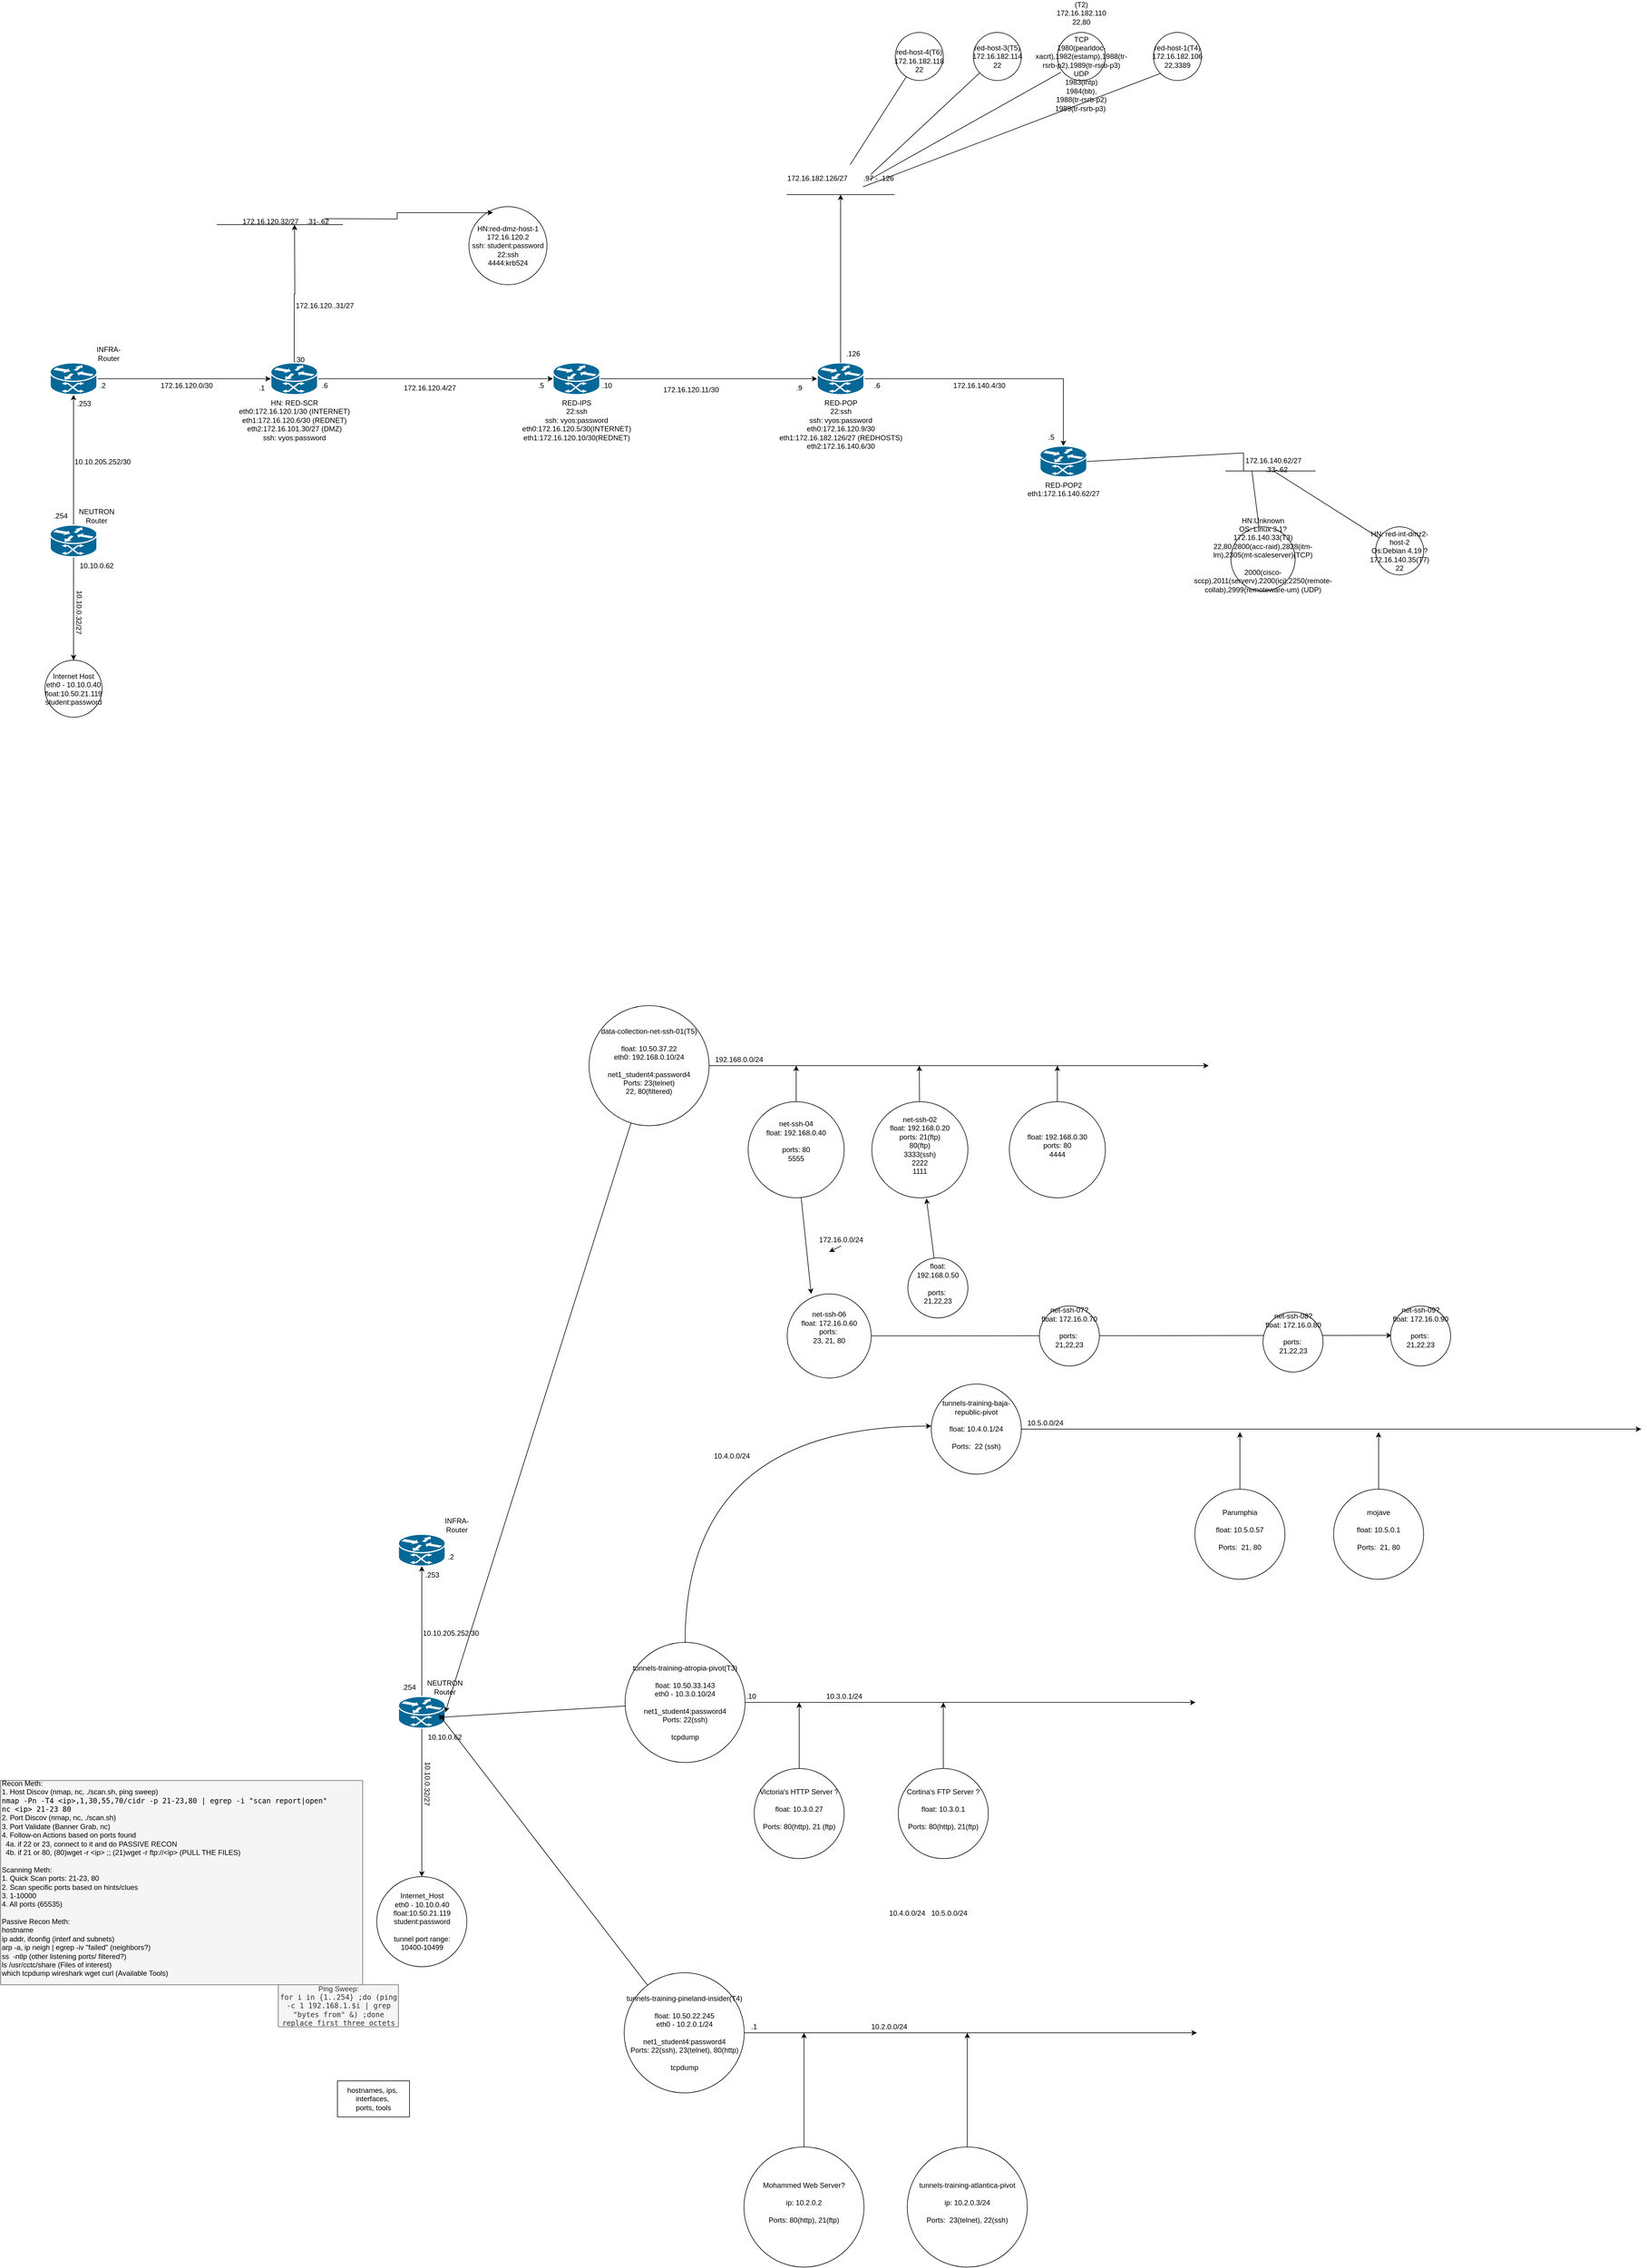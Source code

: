 <mxfile version="12.3.2" type="device" pages="1"><diagram id="55YZ-POeaTRzqGTpwP_d" name="Page-1"><mxGraphModel dx="1342" dy="1652" grid="1" gridSize="10" guides="1" tooltips="1" connect="1" arrows="1" fold="1" page="1" pageScale="1" pageWidth="850" pageHeight="1100" math="0" shadow="0"><root><mxCell id="0"/><mxCell id="1" parent="0"/><mxCell id="wn3TQVj4LZ7A-hxEmCc5-6" style="edgeStyle=orthogonalEdgeStyle;rounded=0;orthogonalLoop=1;jettySize=auto;html=1;entryX=0.5;entryY=0;entryDx=0;entryDy=0;" parent="1" source="wn3TQVj4LZ7A-hxEmCc5-1" target="wn3TQVj4LZ7A-hxEmCc5-3" edge="1"><mxGeometry relative="1" as="geometry"/></mxCell><mxCell id="wn3TQVj4LZ7A-hxEmCc5-21" style="edgeStyle=orthogonalEdgeStyle;rounded=0;orthogonalLoop=1;jettySize=auto;html=1;" parent="1" source="wn3TQVj4LZ7A-hxEmCc5-1" target="wn3TQVj4LZ7A-hxEmCc5-20" edge="1"><mxGeometry relative="1" as="geometry"/></mxCell><mxCell id="wn3TQVj4LZ7A-hxEmCc5-1" value="" style="shape=mxgraph.cisco.routers.atm_router;sketch=0;html=1;pointerEvents=1;dashed=0;fillColor=#036897;strokeColor=#ffffff;strokeWidth=2;verticalLabelPosition=bottom;verticalAlign=top;align=center;outlineConnect=0;" parent="1" vertex="1"><mxGeometry x="642.5" y="300" width="78" height="53" as="geometry"/></mxCell><mxCell id="wn3TQVj4LZ7A-hxEmCc5-3" value="&lt;div&gt;Internet Host&lt;/div&gt;&lt;div&gt;eth0 - 10.10.0.40&lt;/div&gt;&lt;div&gt;float:10.50.21.119&lt;br&gt;&lt;/div&gt;&lt;div&gt;student:password&lt;br&gt;&lt;/div&gt;" style="ellipse;whiteSpace=wrap;html=1;aspect=fixed;" parent="1" vertex="1"><mxGeometry x="634" y="525" width="95" height="95" as="geometry"/></mxCell><mxCell id="wn3TQVj4LZ7A-hxEmCc5-10" value="10.10.0.62" style="text;html=1;strokeColor=none;fillColor=none;align=center;verticalAlign=middle;whiteSpace=wrap;rounded=0;" parent="1" vertex="1"><mxGeometry x="690" y="353" width="60" height="30" as="geometry"/></mxCell><mxCell id="wn3TQVj4LZ7A-hxEmCc5-11" value="10.10.0.32/27" style="text;html=1;strokeColor=none;fillColor=none;align=center;verticalAlign=middle;whiteSpace=wrap;rounded=0;rotation=91;" parent="1" vertex="1"><mxGeometry x="660.5" y="430" width="60" height="30" as="geometry"/></mxCell><mxCell id="wn3TQVj4LZ7A-hxEmCc5-35" style="edgeStyle=orthogonalEdgeStyle;rounded=0;orthogonalLoop=1;jettySize=auto;html=1;entryX=0;entryY=0.5;entryDx=0;entryDy=0;entryPerimeter=0;" parent="1" source="wn3TQVj4LZ7A-hxEmCc5-13" target="wn3TQVj4LZ7A-hxEmCc5-33" edge="1"><mxGeometry relative="1" as="geometry"/></mxCell><mxCell id="wn3TQVj4LZ7A-hxEmCc5-41" style="edgeStyle=orthogonalEdgeStyle;rounded=0;orthogonalLoop=1;jettySize=auto;html=1;" parent="1" source="wn3TQVj4LZ7A-hxEmCc5-13" edge="1"><mxGeometry relative="1" as="geometry"><mxPoint x="1049.5" y="-200.0" as="targetPoint"/></mxGeometry></mxCell><mxCell id="wn3TQVj4LZ7A-hxEmCc5-13" value="&lt;div&gt;HN: RED-SCR&lt;/div&gt;&lt;div&gt;eth0:172.16.120.1/30 (INTERNET)&lt;br&gt;&lt;/div&gt;&lt;div&gt;eth1:172.16.120.6/30 (REDNET)&lt;br&gt;&lt;/div&gt;&lt;div&gt;eth2:172.16.101.30/27 (DMZ)&lt;/div&gt;&lt;div&gt;ssh: vyos:password&lt;br&gt;&lt;/div&gt;" style="shape=mxgraph.cisco.routers.atm_router;sketch=0;html=1;pointerEvents=1;dashed=0;fillColor=#036897;strokeColor=#ffffff;strokeWidth=2;verticalLabelPosition=bottom;verticalAlign=top;align=center;outlineConnect=0;" parent="1" vertex="1"><mxGeometry x="1010" y="30" width="78" height="53" as="geometry"/></mxCell><mxCell id="wn3TQVj4LZ7A-hxEmCc5-15" value=".1" style="text;html=1;strokeColor=none;fillColor=none;align=center;verticalAlign=middle;whiteSpace=wrap;rounded=0;" parent="1" vertex="1"><mxGeometry x="970" y="60" width="50" height="23" as="geometry"/></mxCell><mxCell id="wn3TQVj4LZ7A-hxEmCc5-18" value="172.16.120.0/30" style="text;html=1;strokeColor=none;fillColor=none;align=center;verticalAlign=middle;whiteSpace=wrap;rounded=0;" parent="1" vertex="1"><mxGeometry x="840" y="53" width="60" height="30" as="geometry"/></mxCell><mxCell id="wn3TQVj4LZ7A-hxEmCc5-19" value=".2" style="text;html=1;strokeColor=none;fillColor=none;align=center;verticalAlign=middle;whiteSpace=wrap;rounded=0;" parent="1" vertex="1"><mxGeometry x="700" y="53" width="60" height="30" as="geometry"/></mxCell><mxCell id="wn3TQVj4LZ7A-hxEmCc5-23" style="edgeStyle=orthogonalEdgeStyle;rounded=0;orthogonalLoop=1;jettySize=auto;html=1;" parent="1" source="wn3TQVj4LZ7A-hxEmCc5-20" target="wn3TQVj4LZ7A-hxEmCc5-13" edge="1"><mxGeometry relative="1" as="geometry"/></mxCell><mxCell id="wn3TQVj4LZ7A-hxEmCc5-20" value="" style="shape=mxgraph.cisco.routers.atm_router;sketch=0;html=1;pointerEvents=1;dashed=0;fillColor=#036897;strokeColor=#ffffff;strokeWidth=2;verticalLabelPosition=bottom;verticalAlign=top;align=center;outlineConnect=0;" parent="1" vertex="1"><mxGeometry x="642.5" y="30" width="78" height="53" as="geometry"/></mxCell><mxCell id="wn3TQVj4LZ7A-hxEmCc5-22" value="NEUTRON Router" style="text;html=1;strokeColor=none;fillColor=none;align=center;verticalAlign=middle;whiteSpace=wrap;rounded=0;" parent="1" vertex="1"><mxGeometry x="690" y="270" width="60" height="30" as="geometry"/></mxCell><mxCell id="wn3TQVj4LZ7A-hxEmCc5-24" value="INFRA-Router" style="text;html=1;strokeColor=none;fillColor=none;align=center;verticalAlign=middle;whiteSpace=wrap;rounded=0;" parent="1" vertex="1"><mxGeometry x="710" width="60" height="30" as="geometry"/></mxCell><mxCell id="wn3TQVj4LZ7A-hxEmCc5-26" value="10.10.205.252/30" style="text;html=1;strokeColor=none;fillColor=none;align=center;verticalAlign=middle;whiteSpace=wrap;rounded=0;" parent="1" vertex="1"><mxGeometry x="700" y="180" width="60" height="30" as="geometry"/></mxCell><mxCell id="wn3TQVj4LZ7A-hxEmCc5-28" value=".253" style="text;html=1;strokeColor=none;fillColor=none;align=center;verticalAlign=middle;whiteSpace=wrap;rounded=0;" parent="1" vertex="1"><mxGeometry x="669" y="83" width="60" height="30" as="geometry"/></mxCell><mxCell id="wn3TQVj4LZ7A-hxEmCc5-29" value=".254" style="text;html=1;strokeColor=none;fillColor=none;align=center;verticalAlign=middle;whiteSpace=wrap;rounded=0;" parent="1" vertex="1"><mxGeometry x="630" y="270" width="60" height="30" as="geometry"/></mxCell><mxCell id="wn3TQVj4LZ7A-hxEmCc5-47" style="edgeStyle=orthogonalEdgeStyle;rounded=0;orthogonalLoop=1;jettySize=auto;html=1;entryX=0;entryY=0.5;entryDx=0;entryDy=0;entryPerimeter=0;" parent="1" source="wn3TQVj4LZ7A-hxEmCc5-33" target="wn3TQVj4LZ7A-hxEmCc5-46" edge="1"><mxGeometry relative="1" as="geometry"/></mxCell><mxCell id="wn3TQVj4LZ7A-hxEmCc5-33" value="&lt;div&gt;RED-IPS&lt;/div&gt;&lt;div&gt;22:ssh&lt;/div&gt;&lt;div&gt;ssh: vyos:password&lt;/div&gt;&lt;div&gt;eth0:172.16.120.5/30(INTERNET)&lt;/div&gt;&lt;div&gt;eth1:172.16.120.10/30(REDNET)&lt;br&gt;&lt;/div&gt;" style="shape=mxgraph.cisco.routers.atm_router;sketch=0;html=1;pointerEvents=1;dashed=0;fillColor=#036897;strokeColor=#ffffff;strokeWidth=2;verticalLabelPosition=bottom;verticalAlign=top;align=center;outlineConnect=0;" parent="1" vertex="1"><mxGeometry x="1480" y="30" width="78" height="53" as="geometry"/></mxCell><mxCell id="wn3TQVj4LZ7A-hxEmCc5-36" value="172.16.120.4/27" style="text;html=1;strokeColor=none;fillColor=none;align=center;verticalAlign=middle;whiteSpace=wrap;rounded=0;" parent="1" vertex="1"><mxGeometry x="1245" y="56.5" width="60" height="30" as="geometry"/></mxCell><mxCell id="wn3TQVj4LZ7A-hxEmCc5-37" value=".6" style="text;html=1;strokeColor=none;fillColor=none;align=center;verticalAlign=middle;whiteSpace=wrap;rounded=0;" parent="1" vertex="1"><mxGeometry x="1070" y="53" width="60" height="30" as="geometry"/></mxCell><mxCell id="wn3TQVj4LZ7A-hxEmCc5-38" value=".5" style="text;html=1;strokeColor=none;fillColor=none;align=center;verticalAlign=middle;whiteSpace=wrap;rounded=0;" parent="1" vertex="1"><mxGeometry x="1430" y="53" width="60" height="30" as="geometry"/></mxCell><mxCell id="wn3TQVj4LZ7A-hxEmCc5-39" value="&lt;div&gt;HN:red-dmz-host-1&lt;/div&gt;&lt;div&gt;172.16.120.2&lt;br&gt;&lt;/div&gt;&lt;div&gt;ssh: student:password&lt;/div&gt;&lt;div&gt;22:ssh&lt;/div&gt;&lt;div&gt;4444:krb524&lt;br&gt;&lt;/div&gt;" style="ellipse;whiteSpace=wrap;html=1;aspect=fixed;" parent="1" vertex="1"><mxGeometry x="1340" y="-230" width="130" height="130" as="geometry"/></mxCell><mxCell id="wn3TQVj4LZ7A-hxEmCc5-42" style="edgeStyle=orthogonalEdgeStyle;rounded=0;orthogonalLoop=1;jettySize=auto;html=1;entryX=0.308;entryY=0.077;entryDx=0;entryDy=0;entryPerimeter=0;" parent="1" target="wn3TQVj4LZ7A-hxEmCc5-39" edge="1"><mxGeometry relative="1" as="geometry"><mxPoint x="1100" y="-210" as="sourcePoint"/></mxGeometry></mxCell><mxCell id="wn3TQVj4LZ7A-hxEmCc5-43" value="172.16.120..31/27" style="text;html=1;strokeColor=none;fillColor=none;align=center;verticalAlign=middle;whiteSpace=wrap;rounded=0;" parent="1" vertex="1"><mxGeometry x="1070" y="-80" width="60" height="30" as="geometry"/></mxCell><mxCell id="wn3TQVj4LZ7A-hxEmCc5-44" value=".30" style="text;html=1;strokeColor=none;fillColor=none;align=center;verticalAlign=middle;whiteSpace=wrap;rounded=0;" parent="1" vertex="1"><mxGeometry x="1028" y="10" width="60" height="30" as="geometry"/></mxCell><mxCell id="wn3TQVj4LZ7A-hxEmCc5-56" style="edgeStyle=orthogonalEdgeStyle;rounded=0;orthogonalLoop=1;jettySize=auto;html=1;" parent="1" source="wn3TQVj4LZ7A-hxEmCc5-46" target="wn3TQVj4LZ7A-hxEmCc5-52" edge="1"><mxGeometry relative="1" as="geometry"/></mxCell><mxCell id="wn3TQVj4LZ7A-hxEmCc5-46" value="&lt;div&gt;RED-POP&lt;/div&gt;&lt;div&gt;22:ssh&lt;/div&gt;&lt;div&gt;ssh: vyos:password&lt;/div&gt;&lt;div&gt;eth0:172.16.120.9/30&lt;/div&gt;&lt;div&gt;eth1:172.16.182.126/27 (REDHOSTS)&lt;br&gt;&lt;/div&gt;&lt;div&gt;eth2:172.16.140.6/30&lt;br&gt;&lt;/div&gt;" style="shape=mxgraph.cisco.routers.atm_router;sketch=0;html=1;pointerEvents=1;dashed=0;fillColor=#036897;strokeColor=#ffffff;strokeWidth=2;verticalLabelPosition=bottom;verticalAlign=top;align=center;outlineConnect=0;" parent="1" vertex="1"><mxGeometry x="1920" y="30" width="78" height="53" as="geometry"/></mxCell><mxCell id="wn3TQVj4LZ7A-hxEmCc5-48" value="172.16.120.11/30" style="text;html=1;strokeColor=none;fillColor=none;align=center;verticalAlign=middle;whiteSpace=wrap;rounded=0;" parent="1" vertex="1"><mxGeometry x="1680" y="60" width="60" height="30" as="geometry"/></mxCell><mxCell id="wn3TQVj4LZ7A-hxEmCc5-49" value=".10" style="text;html=1;strokeColor=none;fillColor=none;align=center;verticalAlign=middle;whiteSpace=wrap;rounded=0;" parent="1" vertex="1"><mxGeometry x="1540" y="53" width="60" height="30" as="geometry"/></mxCell><mxCell id="wn3TQVj4LZ7A-hxEmCc5-50" value=".9" style="text;html=1;strokeColor=none;fillColor=none;align=center;verticalAlign=middle;whiteSpace=wrap;rounded=0;" parent="1" vertex="1"><mxGeometry x="1860" y="56.5" width="60" height="30" as="geometry"/></mxCell><mxCell id="wn3TQVj4LZ7A-hxEmCc5-52" value="&lt;div&gt;RED-POP2&lt;/div&gt;&lt;div&gt;eth1:172.16.140.62/27&lt;br&gt;&lt;/div&gt;" style="shape=mxgraph.cisco.routers.atm_router;sketch=0;html=1;pointerEvents=1;dashed=0;fillColor=#036897;strokeColor=#ffffff;strokeWidth=2;verticalLabelPosition=bottom;verticalAlign=top;align=center;outlineConnect=0;" parent="1" vertex="1"><mxGeometry x="2291" y="168.5" width="78" height="51.5" as="geometry"/></mxCell><mxCell id="wn3TQVj4LZ7A-hxEmCc5-59" style="edgeStyle=orthogonalEdgeStyle;rounded=0;orthogonalLoop=1;jettySize=auto;html=1;exitX=0.5;exitY=0;exitDx=0;exitDy=0;exitPerimeter=0;" parent="1" source="wn3TQVj4LZ7A-hxEmCc5-46" edge="1"><mxGeometry relative="1" as="geometry"><mxPoint x="1960" y="-60" as="sourcePoint"/><mxPoint x="1959" y="-250" as="targetPoint"/></mxGeometry></mxCell><mxCell id="wn3TQVj4LZ7A-hxEmCc5-60" value=".5" style="text;html=1;strokeColor=none;fillColor=none;align=center;verticalAlign=middle;whiteSpace=wrap;rounded=0;" parent="1" vertex="1"><mxGeometry x="2280" y="138.5" width="60" height="30" as="geometry"/></mxCell><mxCell id="wn3TQVj4LZ7A-hxEmCc5-61" value=".6" style="text;html=1;strokeColor=none;fillColor=none;align=center;verticalAlign=middle;whiteSpace=wrap;rounded=0;" parent="1" vertex="1"><mxGeometry x="1990" y="53" width="60" height="30" as="geometry"/></mxCell><mxCell id="wn3TQVj4LZ7A-hxEmCc5-62" value="&lt;div&gt;&lt;br&gt;&lt;/div&gt;&lt;div&gt;red-host-4(T6)&lt;br&gt;&lt;/div&gt;&lt;div&gt;172.16.182.118&lt;/div&gt;&lt;div&gt;22&lt;br&gt;&lt;/div&gt;" style="ellipse;whiteSpace=wrap;html=1;aspect=fixed;" parent="1" vertex="1"><mxGeometry x="2050" y="-520" width="80" height="80" as="geometry"/></mxCell><mxCell id="wn3TQVj4LZ7A-hxEmCc5-63" value="&lt;div&gt;red-host-3(T5)&lt;br&gt;&lt;/div&gt;&lt;div&gt;172.16.182.114&lt;/div&gt;&lt;div&gt;22&lt;br&gt;&lt;/div&gt;" style="ellipse;whiteSpace=wrap;html=1;aspect=fixed;" parent="1" vertex="1"><mxGeometry x="2180" y="-520" width="80" height="80" as="geometry"/></mxCell><mxCell id="wn3TQVj4LZ7A-hxEmCc5-64" value="&lt;div&gt;(T2)&lt;br&gt;&lt;/div&gt;&lt;div&gt;172.16.182.110&lt;/div&gt;&lt;div&gt;22,80&lt;/div&gt;&lt;div&gt;&lt;br&gt;&lt;/div&gt;&lt;div&gt;TCP&lt;/div&gt;&lt;div&gt;1980(pearldoc-xacrt),1982(estamp),1988(tr-rsrb-p2),1989(tr-rsrb-p3)&lt;/div&gt;&lt;div&gt;&lt;span&gt;UDP&lt;/span&gt;&lt;/div&gt;1983(lhtp)&lt;br&gt;1984(bb),&lt;br&gt;1988(tr-rsrb-p2) &lt;br&gt;1989(tr-rsrb-p3)&amp;nbsp;" style="ellipse;whiteSpace=wrap;html=1;aspect=fixed;" parent="1" vertex="1"><mxGeometry x="2320" y="-520" width="80" height="80" as="geometry"/></mxCell><mxCell id="wn3TQVj4LZ7A-hxEmCc5-65" value="&lt;div&gt;red-host-1(T4)&lt;br&gt;&lt;/div&gt;&lt;div&gt;172.16.182.106&lt;/div&gt;&lt;div&gt;22,3389&lt;br&gt;&lt;/div&gt;" style="ellipse;whiteSpace=wrap;html=1;aspect=fixed;" parent="1" vertex="1"><mxGeometry x="2480" y="-520" width="80" height="80" as="geometry"/></mxCell><mxCell id="wn3TQVj4LZ7A-hxEmCc5-66" value=".126" style="text;html=1;strokeColor=none;fillColor=none;align=center;verticalAlign=middle;whiteSpace=wrap;rounded=0;" parent="1" vertex="1"><mxGeometry x="1949.5" width="60" height="30" as="geometry"/></mxCell><mxCell id="wn3TQVj4LZ7A-hxEmCc5-68" value="&lt;div&gt;HN:Unknown&lt;/div&gt;&lt;div&gt;OS: Linux 3.1?&lt;br&gt;&lt;/div&gt;&lt;div&gt;172.16.140.33(T3)&lt;/div&gt;&lt;div&gt;22,80,2800(acc-raid),2828(itm-lm),2305(mt-scaleserver)(TCP)&lt;/div&gt;&lt;div&gt;&lt;br&gt;&lt;/div&gt;&lt;div&gt;2000(cisco-sccp),2011(serverv),2200(ici),2250(remote-collab),2999(remoteware-um) (UDP)&lt;br&gt;&lt;/div&gt;&lt;div&gt;&lt;br&gt;&lt;/div&gt;" style="ellipse;whiteSpace=wrap;html=1;aspect=fixed;" parent="1" vertex="1"><mxGeometry x="2609" y="303" width="107" height="107" as="geometry"/></mxCell><mxCell id="wn3TQVj4LZ7A-hxEmCc5-69" value="&lt;div&gt;&lt;br&gt;&lt;/div&gt;&lt;div&gt;HN: red-int-dmz2-host-2&lt;br&gt;&lt;/div&gt;&lt;div&gt;Os:Debian 4.19 ?&lt;br&gt;&lt;/div&gt;&lt;div&gt;172.16.140.35(T7)&lt;/div&gt;&lt;div&gt;22&lt;/div&gt;&lt;div&gt;&lt;br&gt;&lt;/div&gt;" style="ellipse;whiteSpace=wrap;html=1;aspect=fixed;" parent="1" vertex="1"><mxGeometry x="2850" y="303" width="80" height="80" as="geometry"/></mxCell><mxCell id="wn3TQVj4LZ7A-hxEmCc5-70" value="" style="endArrow=none;html=1;rounded=0;" parent="1" source="wn3TQVj4LZ7A-hxEmCc5-68" edge="1"><mxGeometry width="50" height="50" relative="1" as="geometry"><mxPoint x="2630" y="280" as="sourcePoint"/><mxPoint x="2643.999" y="210" as="targetPoint"/></mxGeometry></mxCell><mxCell id="wn3TQVj4LZ7A-hxEmCc5-71" value="" style="endArrow=none;html=1;rounded=0;" parent="1" source="wn3TQVj4LZ7A-hxEmCc5-69" edge="1"><mxGeometry width="50" height="50" relative="1" as="geometry"><mxPoint x="2790" y="280" as="sourcePoint"/><mxPoint x="2679.978" y="210" as="targetPoint"/></mxGeometry></mxCell><mxCell id="wn3TQVj4LZ7A-hxEmCc5-72" value="172.16.140.4/30" style="text;html=1;strokeColor=none;fillColor=none;align=center;verticalAlign=middle;whiteSpace=wrap;rounded=0;" parent="1" vertex="1"><mxGeometry x="2160" y="53" width="60" height="30" as="geometry"/></mxCell><mxCell id="wn3TQVj4LZ7A-hxEmCc5-76" value="" style="endArrow=none;html=1;rounded=0;exitX=1;exitY=0.5;exitDx=0;exitDy=0;exitPerimeter=0;" parent="1" source="wn3TQVj4LZ7A-hxEmCc5-52" edge="1"><mxGeometry width="50" height="50" relative="1" as="geometry"><mxPoint x="2470" y="230" as="sourcePoint"/><mxPoint x="2630" y="180" as="targetPoint"/></mxGeometry></mxCell><mxCell id="wn3TQVj4LZ7A-hxEmCc5-79" value="" style="endArrow=none;html=1;rounded=0;" parent="1" target="wn3TQVj4LZ7A-hxEmCc5-62" edge="1"><mxGeometry width="50" height="50" relative="1" as="geometry"><mxPoint x="1974.989" y="-300" as="sourcePoint"/><mxPoint x="2070" y="-370" as="targetPoint"/></mxGeometry></mxCell><mxCell id="wn3TQVj4LZ7A-hxEmCc5-82" value="" style="endArrow=none;html=1;rounded=0;" parent="1" target="wn3TQVj4LZ7A-hxEmCc5-63" edge="1"><mxGeometry width="50" height="50" relative="1" as="geometry"><mxPoint x="2009.5" y="-283.73" as="sourcePoint"/><mxPoint x="2103.02" y="-429.996" as="targetPoint"/></mxGeometry></mxCell><mxCell id="wn3TQVj4LZ7A-hxEmCc5-83" value="" style="endArrow=none;html=1;rounded=0;entryX=0.075;entryY=0.829;entryDx=0;entryDy=0;entryPerimeter=0;exitX=0.98;exitY=0.5;exitDx=0;exitDy=0;exitPerimeter=0;" parent="1" target="wn3TQVj4LZ7A-hxEmCc5-64" edge="1"><mxGeometry width="50" height="50" relative="1" as="geometry"><mxPoint x="2007.48" y="-275" as="sourcePoint"/><mxPoint x="2180.0" y="-376.266" as="targetPoint"/></mxGeometry></mxCell><mxCell id="wn3TQVj4LZ7A-hxEmCc5-84" value="" style="endArrow=none;html=1;rounded=0;entryX=0;entryY=1;entryDx=0;entryDy=0;exitX=0.87;exitY=0.74;exitDx=0;exitDy=0;exitPerimeter=0;" parent="1" target="wn3TQVj4LZ7A-hxEmCc5-65" edge="1"><mxGeometry width="50" height="50" relative="1" as="geometry"><mxPoint x="1996.37" y="-263" as="sourcePoint"/><mxPoint x="2340.0" y="-409.996" as="targetPoint"/></mxGeometry></mxCell><mxCell id="wn3TQVj4LZ7A-hxEmCc5-85" value="172.16.120.32/27&amp;nbsp;&amp;nbsp;&amp;nbsp; .31-.62" style="text;html=1;strokeColor=none;fillColor=none;align=center;verticalAlign=middle;whiteSpace=wrap;rounded=0;" parent="1" vertex="1"><mxGeometry x="960" y="-220" width="150" height="30" as="geometry"/></mxCell><mxCell id="wn3TQVj4LZ7A-hxEmCc5-86" value="&lt;div&gt;172.16.182.126/27&amp;nbsp;&amp;nbsp;&amp;nbsp;&amp;nbsp;&amp;nbsp;&amp;nbsp;&amp;nbsp; .97 - .126&lt;/div&gt;&lt;div&gt;&lt;br&gt;&lt;/div&gt;" style="text;html=1;strokeColor=none;fillColor=none;align=center;verticalAlign=middle;whiteSpace=wrap;rounded=0;" parent="1" vertex="1"><mxGeometry x="1864" y="-290" width="190" height="40" as="geometry"/></mxCell><mxCell id="wn3TQVj4LZ7A-hxEmCc5-87" value="" style="endArrow=none;html=1;rounded=0;" parent="1" edge="1"><mxGeometry width="50" height="50" relative="1" as="geometry"><mxPoint x="1869" y="-250" as="sourcePoint"/><mxPoint x="2049" y="-250" as="targetPoint"/></mxGeometry></mxCell><mxCell id="wn3TQVj4LZ7A-hxEmCc5-88" value="" style="endArrow=none;html=1;rounded=0;" parent="1" edge="1"><mxGeometry width="50" height="50" relative="1" as="geometry"><mxPoint x="1130" y="-200" as="sourcePoint"/><mxPoint x="920" y="-200" as="targetPoint"/></mxGeometry></mxCell><mxCell id="wn3TQVj4LZ7A-hxEmCc5-90" value="" style="endArrow=none;html=1;rounded=0;" parent="1" edge="1"><mxGeometry width="50" height="50" relative="1" as="geometry"><mxPoint x="2600" y="210" as="sourcePoint"/><mxPoint x="2750" y="210" as="targetPoint"/></mxGeometry></mxCell><mxCell id="wn3TQVj4LZ7A-hxEmCc5-92" value="" style="endArrow=none;html=1;rounded=0;" parent="1" edge="1"><mxGeometry width="50" height="50" relative="1" as="geometry"><mxPoint x="2630" y="210" as="sourcePoint"/><mxPoint x="2630" y="180" as="targetPoint"/></mxGeometry></mxCell><mxCell id="wn3TQVj4LZ7A-hxEmCc5-94" value="172.16.140.62/27&amp;nbsp;&amp;nbsp;&amp;nbsp; .33-.62" style="text;html=1;strokeColor=none;fillColor=none;align=center;verticalAlign=middle;whiteSpace=wrap;rounded=0;" parent="1" vertex="1"><mxGeometry x="2620" y="190" width="130" height="20" as="geometry"/></mxCell><mxCell id="J-ZqJKPCxEUQxa2d6XNv-3" style="edgeStyle=orthogonalEdgeStyle;rounded=0;orthogonalLoop=1;jettySize=auto;html=1;entryX=0.5;entryY=0;entryDx=0;entryDy=0;" parent="1" source="J-ZqJKPCxEUQxa2d6XNv-5" target="J-ZqJKPCxEUQxa2d6XNv-6" edge="1"><mxGeometry relative="1" as="geometry"/></mxCell><mxCell id="J-ZqJKPCxEUQxa2d6XNv-4" style="edgeStyle=orthogonalEdgeStyle;rounded=0;orthogonalLoop=1;jettySize=auto;html=1;" parent="1" source="J-ZqJKPCxEUQxa2d6XNv-5" target="J-ZqJKPCxEUQxa2d6XNv-10" edge="1"><mxGeometry relative="1" as="geometry"/></mxCell><mxCell id="J-ZqJKPCxEUQxa2d6XNv-5" value="" style="shape=mxgraph.cisco.routers.atm_router;sketch=0;html=1;pointerEvents=1;dashed=0;fillColor=#036897;strokeColor=#ffffff;strokeWidth=2;verticalLabelPosition=bottom;verticalAlign=top;align=center;outlineConnect=0;" parent="1" vertex="1"><mxGeometry x="1222.5" y="2250" width="78" height="53" as="geometry"/></mxCell><mxCell id="J-ZqJKPCxEUQxa2d6XNv-6" value="&lt;div&gt;Internet_Host&lt;/div&gt;&lt;div&gt;eth0 - 10.10.0.40&lt;/div&gt;&lt;div&gt;float:10.50.21.119&lt;br&gt;&lt;/div&gt;&lt;div&gt;student:password&lt;br&gt;&lt;/div&gt;&lt;div&gt;&lt;br&gt;&lt;/div&gt;&lt;div&gt;tunnel port range:&lt;/div&gt;&lt;div&gt;10400-10499&lt;/div&gt;" style="ellipse;whiteSpace=wrap;html=1;aspect=fixed;" parent="1" vertex="1"><mxGeometry x="1186.5" y="2550" width="150" height="150" as="geometry"/></mxCell><mxCell id="J-ZqJKPCxEUQxa2d6XNv-7" value="10.10.0.62" style="text;html=1;strokeColor=none;fillColor=none;align=center;verticalAlign=middle;whiteSpace=wrap;rounded=0;" parent="1" vertex="1"><mxGeometry x="1270" y="2303" width="60" height="30" as="geometry"/></mxCell><mxCell id="J-ZqJKPCxEUQxa2d6XNv-8" value="10.10.0.32/27" style="text;html=1;strokeColor=none;fillColor=none;align=center;verticalAlign=middle;whiteSpace=wrap;rounded=0;rotation=91;" parent="1" vertex="1"><mxGeometry x="1240.5" y="2380" width="60" height="30" as="geometry"/></mxCell><mxCell id="J-ZqJKPCxEUQxa2d6XNv-9" value=".2" style="text;html=1;strokeColor=none;fillColor=none;align=center;verticalAlign=middle;whiteSpace=wrap;rounded=0;" parent="1" vertex="1"><mxGeometry x="1280" y="2003" width="60" height="30" as="geometry"/></mxCell><mxCell id="J-ZqJKPCxEUQxa2d6XNv-10" value="" style="shape=mxgraph.cisco.routers.atm_router;sketch=0;html=1;pointerEvents=1;dashed=0;fillColor=#036897;strokeColor=#ffffff;strokeWidth=2;verticalLabelPosition=bottom;verticalAlign=top;align=center;outlineConnect=0;" parent="1" vertex="1"><mxGeometry x="1222.5" y="1980" width="78" height="53" as="geometry"/></mxCell><mxCell id="J-ZqJKPCxEUQxa2d6XNv-11" value="NEUTRON Router" style="text;html=1;strokeColor=none;fillColor=none;align=center;verticalAlign=middle;whiteSpace=wrap;rounded=0;" parent="1" vertex="1"><mxGeometry x="1270" y="2220" width="60" height="30" as="geometry"/></mxCell><mxCell id="J-ZqJKPCxEUQxa2d6XNv-12" value="INFRA-Router" style="text;html=1;strokeColor=none;fillColor=none;align=center;verticalAlign=middle;whiteSpace=wrap;rounded=0;" parent="1" vertex="1"><mxGeometry x="1290" y="1950" width="60" height="30" as="geometry"/></mxCell><mxCell id="J-ZqJKPCxEUQxa2d6XNv-13" value="10.10.205.252/30" style="text;html=1;strokeColor=none;fillColor=none;align=center;verticalAlign=middle;whiteSpace=wrap;rounded=0;" parent="1" vertex="1"><mxGeometry x="1280" y="2130" width="60" height="30" as="geometry"/></mxCell><mxCell id="J-ZqJKPCxEUQxa2d6XNv-14" value=".253" style="text;html=1;strokeColor=none;fillColor=none;align=center;verticalAlign=middle;whiteSpace=wrap;rounded=0;" parent="1" vertex="1"><mxGeometry x="1249" y="2033" width="60" height="30" as="geometry"/></mxCell><mxCell id="J-ZqJKPCxEUQxa2d6XNv-15" value=".254" style="text;html=1;strokeColor=none;fillColor=none;align=center;verticalAlign=middle;whiteSpace=wrap;rounded=0;" parent="1" vertex="1"><mxGeometry x="1210" y="2220" width="60" height="30" as="geometry"/></mxCell><mxCell id="RGbTsE6puBqk-VIqNNuf-1" value="&lt;font style=&quot;font-size: 12px ; line-height: 90%&quot;&gt;&lt;font color=&quot;#000000&quot;&gt;Recon Meth:&lt;br&gt;1. Host Discov (nmap, nc, ./scan.sh, ping sweep)&lt;br&gt;&lt;code&gt;nmap -Pn -T4 &amp;lt;ip&amp;gt;,1,30,55,70/cidr -p 21-23,80 | egrep -i &quot;scan report|open&quot;&lt;br&gt;nc &amp;lt;ip&amp;gt; 21-23 80&lt;br&gt;&lt;/code&gt;2. Port Discov (nmap, nc, ./scan.sh)&amp;nbsp;&amp;nbsp;&lt;br&gt;3. Port Validate (Banner Grab, nc)&lt;br&gt;4. Follow-on Actions based on ports found&lt;br&gt;&amp;nbsp; 4a. if 22 or 23, connect to it and do PASSIVE RECON&lt;br&gt;&amp;nbsp; 4b. if 21 or 80, (80)wget -r &amp;lt;ip&amp;gt; ;; (21)wget -r ftp://&amp;lt;ip&amp;gt; (PULL THE FILES)&lt;br&gt;&lt;br&gt;Scanning Meth:&lt;br&gt;1. Quick Scan ports: 21-23, 80&lt;br&gt;2. Scan specific ports based on hints/clues&lt;br&gt;3. 1-10000&lt;br&gt;4. All ports (65535)&lt;br&gt;&lt;br&gt;Passive Recon Meth:&lt;br&gt;hostname&lt;br&gt;ip addr, ifconfig (interf and subnets)&lt;br&gt;arp -a, ip neigh | egrep -iv &quot;failed&quot; (neighbors?)&lt;br&gt;ss&amp;nbsp; -ntlp (other listening ports/ filtered?)&lt;br&gt;ls /usr/cctc/share (Files of interest)&lt;br&gt;which tcpdump wireshark wget curl (Available Tools)&lt;br&gt;&lt;/font&gt;&lt;br&gt;&lt;/font&gt;" style="rounded=0;whiteSpace=wrap;html=1;align=left;fillColor=#f5f5f5;strokeColor=#666666;fontColor=#333333;" parent="1" vertex="1"><mxGeometry x="560" y="2390" width="603" height="340" as="geometry"/></mxCell><mxCell id="RGbTsE6puBqk-VIqNNuf-2" value="Ping Sweep:&lt;br&gt;&lt;code&gt;for i in {1..254} ;do (ping -c 1 192.168.1.$i | grep &quot;bytes from&quot; &amp;amp;) ;done&lt;br&gt;replace first three octets&lt;br&gt;&lt;/code&gt;" style="rounded=0;whiteSpace=wrap;html=1;fillColor=#f5f5f5;strokeColor=#666666;fontColor=#333333;" parent="1" vertex="1"><mxGeometry x="1022.5" y="2730" width="200" height="70" as="geometry"/></mxCell><mxCell id="Ab17dxEUPkAIWiLYmGcj-2" value="hostnames, ips,&amp;nbsp; interfaces,&amp;nbsp;&lt;br&gt;ports, tools" style="rounded=0;whiteSpace=wrap;html=1;" vertex="1" parent="1"><mxGeometry x="1121" y="2890" width="120" height="60" as="geometry"/></mxCell><mxCell id="Ab17dxEUPkAIWiLYmGcj-4" style="rounded=0;orthogonalLoop=1;jettySize=auto;html=1;entryX=0.865;entryY=0.66;entryDx=0;entryDy=0;entryPerimeter=0;" edge="1" parent="1" source="Ab17dxEUPkAIWiLYmGcj-3" target="J-ZqJKPCxEUQxa2d6XNv-5"><mxGeometry relative="1" as="geometry"/></mxCell><mxCell id="Ab17dxEUPkAIWiLYmGcj-6" style="edgeStyle=orthogonalEdgeStyle;rounded=0;orthogonalLoop=1;jettySize=auto;html=1;" edge="1" parent="1" source="Ab17dxEUPkAIWiLYmGcj-3"><mxGeometry relative="1" as="geometry"><mxPoint x="2550" y="2260" as="targetPoint"/></mxGeometry></mxCell><mxCell id="Ab17dxEUPkAIWiLYmGcj-27" style="edgeStyle=orthogonalEdgeStyle;curved=1;rounded=0;orthogonalLoop=1;jettySize=auto;html=1;" edge="1" parent="1" source="Ab17dxEUPkAIWiLYmGcj-3"><mxGeometry relative="1" as="geometry"><mxPoint x="2110" y="1800" as="targetPoint"/><Array as="points"><mxPoint x="1700" y="1800"/></Array></mxGeometry></mxCell><mxCell id="Ab17dxEUPkAIWiLYmGcj-3" value="&lt;div&gt;&lt;span&gt;tunnels-training-atropia-pivot(T3)&lt;/span&gt;&lt;br&gt;&lt;/div&gt;&lt;div&gt;&lt;br&gt;&lt;/div&gt;&lt;div&gt;float: 10.50.33.143&lt;/div&gt;&lt;div&gt;eth0 - 10.3.0.10/24&lt;/div&gt;&lt;div&gt;&lt;br&gt;&lt;/div&gt;&lt;div&gt;net1_student4:password4&lt;br&gt;&lt;/div&gt;&lt;div&gt;Ports: 22(ssh)&lt;/div&gt;&lt;div&gt;&lt;br&gt;&lt;/div&gt;&lt;div&gt;tcpdump&lt;/div&gt;" style="ellipse;whiteSpace=wrap;html=1;aspect=fixed;" vertex="1" parent="1"><mxGeometry x="1600" y="2160" width="200" height="200" as="geometry"/></mxCell><mxCell id="Ab17dxEUPkAIWiLYmGcj-7" style="edgeStyle=orthogonalEdgeStyle;rounded=0;orthogonalLoop=1;jettySize=auto;html=1;" edge="1" parent="1" source="Ab17dxEUPkAIWiLYmGcj-5"><mxGeometry relative="1" as="geometry"><mxPoint x="1890" y="2260.0" as="targetPoint"/></mxGeometry></mxCell><mxCell id="Ab17dxEUPkAIWiLYmGcj-5" value="&lt;div&gt;Victoria's HTTP Server ?&lt;/div&gt;&lt;div&gt;&lt;br&gt;&lt;/div&gt;&lt;div&gt;float: 10.3.0.27&lt;/div&gt;&lt;div&gt;&lt;br&gt;&lt;/div&gt;&lt;div&gt;Ports: 80(http), 21 (ftp)&lt;/div&gt;&lt;div&gt;&lt;br&gt;&lt;/div&gt;" style="ellipse;whiteSpace=wrap;html=1;aspect=fixed;" vertex="1" parent="1"><mxGeometry x="1815" y="2370" width="150" height="150" as="geometry"/></mxCell><mxCell id="Ab17dxEUPkAIWiLYmGcj-8" value="10.3.0.1/24" style="text;html=1;strokeColor=none;fillColor=none;align=center;verticalAlign=middle;whiteSpace=wrap;rounded=0;" vertex="1" parent="1"><mxGeometry x="1945" y="2240" width="40" height="20" as="geometry"/></mxCell><mxCell id="Ab17dxEUPkAIWiLYmGcj-9" value=".10" style="text;html=1;strokeColor=none;fillColor=none;align=center;verticalAlign=middle;whiteSpace=wrap;rounded=0;" vertex="1" parent="1"><mxGeometry x="1790" y="2240" width="40" height="20" as="geometry"/></mxCell><mxCell id="Ab17dxEUPkAIWiLYmGcj-10" style="edgeStyle=orthogonalEdgeStyle;rounded=0;orthogonalLoop=1;jettySize=auto;html=1;" edge="1" source="Ab17dxEUPkAIWiLYmGcj-11" parent="1"><mxGeometry relative="1" as="geometry"><mxPoint x="2130" y="2260.0" as="targetPoint"/></mxGeometry></mxCell><mxCell id="Ab17dxEUPkAIWiLYmGcj-11" value="&lt;div&gt;Cortina's FTP Server ?&lt;/div&gt;&lt;div&gt;&lt;br&gt;&lt;/div&gt;&lt;div&gt;float: 10.3.0.1&lt;/div&gt;&lt;div&gt;&lt;br&gt;&lt;/div&gt;&lt;div&gt;Ports: 80(http), 21(ftp)&lt;/div&gt;&lt;div&gt;&lt;br&gt;&lt;/div&gt;" style="ellipse;whiteSpace=wrap;html=1;aspect=fixed;" vertex="1" parent="1"><mxGeometry x="2055" y="2370" width="150" height="150" as="geometry"/></mxCell><mxCell id="Ab17dxEUPkAIWiLYmGcj-13" style="rounded=0;orthogonalLoop=1;jettySize=auto;html=1;horizontal=1;" edge="1" parent="1" source="Ab17dxEUPkAIWiLYmGcj-12"><mxGeometry relative="1" as="geometry"><mxPoint x="1290" y="2280" as="targetPoint"/></mxGeometry></mxCell><mxCell id="Ab17dxEUPkAIWiLYmGcj-14" style="edgeStyle=none;rounded=0;orthogonalLoop=1;jettySize=auto;html=1;" edge="1" parent="1" source="Ab17dxEUPkAIWiLYmGcj-12"><mxGeometry relative="1" as="geometry"><mxPoint x="2552.353" y="2810" as="targetPoint"/></mxGeometry></mxCell><mxCell id="Ab17dxEUPkAIWiLYmGcj-12" value="&lt;div&gt;&lt;span&gt;tunnels-training-pineland-insider(T4)&lt;/span&gt;&lt;br&gt;&lt;/div&gt;&lt;div&gt;&lt;br&gt;&lt;/div&gt;&lt;div&gt;float: 10.50.22.245&lt;/div&gt;&lt;div&gt;eth0 - 10.2.0.1/24&lt;/div&gt;&lt;div&gt;&lt;br&gt;&lt;/div&gt;&lt;div&gt;net1_student4:password4&lt;br&gt;&lt;/div&gt;&lt;div&gt;Ports: 22(ssh), 23(telnet), 80(http)&lt;/div&gt;&lt;div&gt;&lt;br&gt;&lt;/div&gt;&lt;div&gt;tcpdump&lt;/div&gt;" style="ellipse;whiteSpace=wrap;html=1;aspect=fixed;" vertex="1" parent="1"><mxGeometry x="1598.5" y="2710" width="200" height="200" as="geometry"/></mxCell><mxCell id="Ab17dxEUPkAIWiLYmGcj-15" value="10.2.0.0/24" style="text;html=1;strokeColor=none;fillColor=none;align=center;verticalAlign=middle;whiteSpace=wrap;rounded=0;" vertex="1" parent="1"><mxGeometry x="2020" y="2790" width="40" height="20" as="geometry"/></mxCell><mxCell id="Ab17dxEUPkAIWiLYmGcj-16" value=".1" style="text;html=1;strokeColor=none;fillColor=none;align=center;verticalAlign=middle;whiteSpace=wrap;rounded=0;" vertex="1" parent="1"><mxGeometry x="1795" y="2790" width="40" height="20" as="geometry"/></mxCell><mxCell id="Ab17dxEUPkAIWiLYmGcj-19" style="edgeStyle=orthogonalEdgeStyle;curved=1;rounded=0;orthogonalLoop=1;jettySize=auto;html=1;" edge="1" parent="1" source="Ab17dxEUPkAIWiLYmGcj-18"><mxGeometry relative="1" as="geometry"><mxPoint x="1898" y="2810" as="targetPoint"/></mxGeometry></mxCell><mxCell id="Ab17dxEUPkAIWiLYmGcj-18" value="&lt;div&gt;&lt;span&gt;Mohammed Web Server?&lt;/span&gt;&lt;br&gt;&lt;/div&gt;&lt;div&gt;&lt;br&gt;&lt;/div&gt;&lt;div&gt;ip: 10.2.0.2&lt;/div&gt;&lt;div&gt;&lt;br&gt;&lt;/div&gt;&lt;div&gt;Ports: 80(http), 21(ftp)&lt;/div&gt;&lt;div&gt;&lt;br&gt;&lt;/div&gt;" style="ellipse;whiteSpace=wrap;html=1;aspect=fixed;" vertex="1" parent="1"><mxGeometry x="1798" y="3000" width="200" height="200" as="geometry"/></mxCell><mxCell id="Ab17dxEUPkAIWiLYmGcj-23" style="edgeStyle=orthogonalEdgeStyle;curved=1;rounded=0;orthogonalLoop=1;jettySize=auto;html=1;" edge="1" parent="1" source="Ab17dxEUPkAIWiLYmGcj-20"><mxGeometry relative="1" as="geometry"><mxPoint x="2170" y="2810" as="targetPoint"/></mxGeometry></mxCell><mxCell id="Ab17dxEUPkAIWiLYmGcj-20" value="&lt;div&gt;tunnels-training-atlantica-pivot&lt;/div&gt;&lt;div&gt;&lt;br&gt;&lt;/div&gt;&lt;div&gt;ip: 10.2.0.3/24&lt;/div&gt;&lt;div&gt;&lt;br&gt;&lt;/div&gt;&lt;div&gt;Ports:&amp;nbsp; 23(telnet), 22(ssh)&lt;/div&gt;&lt;div&gt;&lt;br&gt;&lt;/div&gt;" style="ellipse;whiteSpace=wrap;html=1;aspect=fixed;" vertex="1" parent="1"><mxGeometry x="2070" y="3000" width="200" height="200" as="geometry"/></mxCell><mxCell id="Ab17dxEUPkAIWiLYmGcj-26" value="10.4.0.0/24&amp;nbsp; &amp;nbsp;10.5.0.0/24" style="text;html=1;strokeColor=none;fillColor=none;align=center;verticalAlign=middle;whiteSpace=wrap;rounded=0;" vertex="1" parent="1"><mxGeometry x="1965" y="2580" width="280" height="61" as="geometry"/></mxCell><mxCell id="Ab17dxEUPkAIWiLYmGcj-28" value="10.4.0.0/24" style="text;html=1;strokeColor=none;fillColor=none;align=center;verticalAlign=middle;whiteSpace=wrap;rounded=0;" vertex="1" parent="1"><mxGeometry x="1758" y="1840" width="40" height="20" as="geometry"/></mxCell><mxCell id="Ab17dxEUPkAIWiLYmGcj-33" style="rounded=0;orthogonalLoop=1;jettySize=auto;html=1;" edge="1" parent="1" source="Ab17dxEUPkAIWiLYmGcj-30"><mxGeometry relative="1" as="geometry"><mxPoint x="3292.353" y="1805" as="targetPoint"/></mxGeometry></mxCell><mxCell id="Ab17dxEUPkAIWiLYmGcj-30" value="&lt;div&gt;tunnels-training-baja-republic-pivot&lt;/div&gt;&lt;div&gt;&lt;br&gt;&lt;/div&gt;&lt;div&gt;float: 10.4.0.1/24&lt;/div&gt;&lt;div&gt;&lt;br&gt;&lt;/div&gt;&lt;div&gt;Ports:&amp;nbsp; 22 (ssh)&lt;/div&gt;&lt;div&gt;&lt;br&gt;&lt;/div&gt;" style="ellipse;whiteSpace=wrap;html=1;aspect=fixed;" vertex="1" parent="1"><mxGeometry x="2110" y="1730" width="150" height="150" as="geometry"/></mxCell><mxCell id="Ab17dxEUPkAIWiLYmGcj-37" style="edgeStyle=none;rounded=0;orthogonalLoop=1;jettySize=auto;html=1;" edge="1" parent="1" source="Ab17dxEUPkAIWiLYmGcj-31"><mxGeometry relative="1" as="geometry"><mxPoint x="2855" y="1810" as="targetPoint"/></mxGeometry></mxCell><mxCell id="Ab17dxEUPkAIWiLYmGcj-31" value="&lt;div&gt;mojave&lt;/div&gt;&lt;div&gt;&lt;br&gt;&lt;/div&gt;&lt;div&gt;float: 10.5.0.1&lt;/div&gt;&lt;div&gt;&lt;br&gt;&lt;/div&gt;&lt;div&gt;Ports:&amp;nbsp; 21, 80&lt;/div&gt;&lt;div&gt;&lt;br&gt;&lt;/div&gt;" style="ellipse;whiteSpace=wrap;html=1;aspect=fixed;" vertex="1" parent="1"><mxGeometry x="2780" y="1905" width="150" height="150" as="geometry"/></mxCell><mxCell id="Ab17dxEUPkAIWiLYmGcj-36" style="edgeStyle=none;rounded=0;orthogonalLoop=1;jettySize=auto;html=1;" edge="1" parent="1" source="Ab17dxEUPkAIWiLYmGcj-32"><mxGeometry relative="1" as="geometry"><mxPoint x="2624" y="1810" as="targetPoint"/></mxGeometry></mxCell><mxCell id="Ab17dxEUPkAIWiLYmGcj-32" value="&lt;div&gt;Parumphia&lt;/div&gt;&lt;div&gt;&lt;br&gt;&lt;/div&gt;&lt;div&gt;float: 10.5.0.57&lt;/div&gt;&lt;div&gt;&lt;br&gt;&lt;/div&gt;&lt;div&gt;Ports:&amp;nbsp; 21, 80&lt;/div&gt;&lt;div&gt;&lt;br&gt;&lt;/div&gt;" style="ellipse;whiteSpace=wrap;html=1;aspect=fixed;" vertex="1" parent="1"><mxGeometry x="2549" y="1905" width="150" height="150" as="geometry"/></mxCell><mxCell id="Ab17dxEUPkAIWiLYmGcj-34" value="10.5.0.0/24" style="text;html=1;strokeColor=none;fillColor=none;align=center;verticalAlign=middle;whiteSpace=wrap;rounded=0;" vertex="1" parent="1"><mxGeometry x="2280" y="1785" width="40" height="20" as="geometry"/></mxCell><mxCell id="Ab17dxEUPkAIWiLYmGcj-39" style="edgeStyle=none;rounded=0;orthogonalLoop=1;jettySize=auto;html=1;entryX=1;entryY=0.5;entryDx=0;entryDy=0;entryPerimeter=0;" edge="1" parent="1" source="Ab17dxEUPkAIWiLYmGcj-38" target="J-ZqJKPCxEUQxa2d6XNv-5"><mxGeometry relative="1" as="geometry"/></mxCell><mxCell id="Ab17dxEUPkAIWiLYmGcj-41" style="edgeStyle=none;rounded=0;orthogonalLoop=1;jettySize=auto;html=1;" edge="1" parent="1" source="Ab17dxEUPkAIWiLYmGcj-38"><mxGeometry relative="1" as="geometry"><mxPoint x="2572" y="1200" as="targetPoint"/></mxGeometry></mxCell><mxCell id="Ab17dxEUPkAIWiLYmGcj-38" value="&lt;div&gt;&lt;span&gt;data-collection-net-ssh-01(T5)&lt;/span&gt;&lt;br&gt;&lt;/div&gt;&lt;div&gt;&lt;br&gt;&lt;/div&gt;&lt;div&gt;float: 10.50.37.22&lt;/div&gt;&lt;div&gt;eth0: 192.168.0.10/24&lt;/div&gt;&lt;div&gt;&lt;br&gt;&lt;/div&gt;&lt;div&gt;net1_student4:password4&lt;br&gt;&lt;/div&gt;&lt;div&gt;Ports: 23(telnet)&lt;/div&gt;&lt;div&gt;22, 80(filtered)&lt;/div&gt;&lt;div&gt;&lt;br&gt;&lt;/div&gt;" style="ellipse;whiteSpace=wrap;html=1;aspect=fixed;" vertex="1" parent="1"><mxGeometry x="1540" y="1100" width="200" height="200" as="geometry"/></mxCell><mxCell id="Ab17dxEUPkAIWiLYmGcj-42" style="edgeStyle=none;rounded=0;orthogonalLoop=1;jettySize=auto;html=1;" edge="1" parent="1" source="Ab17dxEUPkAIWiLYmGcj-40"><mxGeometry relative="1" as="geometry"><mxPoint x="1885" y="1200" as="targetPoint"/></mxGeometry></mxCell><mxCell id="Ab17dxEUPkAIWiLYmGcj-49" style="edgeStyle=none;rounded=0;orthogonalLoop=1;jettySize=auto;html=1;" edge="1" parent="1" source="Ab17dxEUPkAIWiLYmGcj-40"><mxGeometry relative="1" as="geometry"><mxPoint x="1910" y="1580" as="targetPoint"/></mxGeometry></mxCell><mxCell id="Ab17dxEUPkAIWiLYmGcj-40" value="&lt;div&gt;&lt;br&gt;&lt;/div&gt;&lt;div&gt;net-ssh-04&lt;/div&gt;&lt;div&gt;float: 192.168.0.40&lt;/div&gt;&lt;div&gt;&lt;br&gt;&lt;/div&gt;&lt;div&gt;ports: 80&lt;/div&gt;&lt;div&gt;5555&lt;/div&gt;&lt;div&gt;&lt;br&gt;&lt;/div&gt;&lt;div&gt;&lt;br&gt;&lt;/div&gt;&lt;div&gt;&lt;br&gt;&lt;/div&gt;" style="ellipse;whiteSpace=wrap;html=1;aspect=fixed;" vertex="1" parent="1"><mxGeometry x="1805" y="1260" width="160" height="160" as="geometry"/></mxCell><mxCell id="Ab17dxEUPkAIWiLYmGcj-43" value="192.168.0.0/24" style="text;html=1;strokeColor=none;fillColor=none;align=center;verticalAlign=middle;whiteSpace=wrap;rounded=0;" vertex="1" parent="1"><mxGeometry x="1770" y="1180" width="40" height="20" as="geometry"/></mxCell><mxCell id="Ab17dxEUPkAIWiLYmGcj-46" style="edgeStyle=none;rounded=0;orthogonalLoop=1;jettySize=auto;html=1;" edge="1" parent="1" source="Ab17dxEUPkAIWiLYmGcj-45"><mxGeometry relative="1" as="geometry"><mxPoint x="2090" y="1200" as="targetPoint"/></mxGeometry></mxCell><mxCell id="Ab17dxEUPkAIWiLYmGcj-45" value="&lt;div&gt;&lt;br&gt;&lt;/div&gt;&lt;div&gt;net-ssh-02&lt;/div&gt;&lt;div&gt;float: 192.168.0.20&lt;/div&gt;&lt;div&gt;ports: 21(ftp)&lt;/div&gt;&lt;div&gt;80(ftp)&lt;/div&gt;&lt;div&gt;3333(ssh)&lt;/div&gt;&lt;div&gt;2222&lt;/div&gt;&lt;div&gt;1111&lt;/div&gt;&lt;div&gt;&lt;br&gt;&lt;/div&gt;&lt;div&gt;&lt;br&gt;&lt;/div&gt;" style="ellipse;whiteSpace=wrap;html=1;aspect=fixed;" vertex="1" parent="1"><mxGeometry x="2011" y="1260" width="160" height="160" as="geometry"/></mxCell><mxCell id="Ab17dxEUPkAIWiLYmGcj-48" style="edgeStyle=none;rounded=0;orthogonalLoop=1;jettySize=auto;html=1;" edge="1" parent="1" source="Ab17dxEUPkAIWiLYmGcj-47"><mxGeometry relative="1" as="geometry"><mxPoint x="2320" y="1200" as="targetPoint"/></mxGeometry></mxCell><mxCell id="Ab17dxEUPkAIWiLYmGcj-47" value="&lt;div&gt;&lt;br&gt;&lt;/div&gt;&lt;div&gt;&lt;br&gt;&lt;/div&gt;&lt;div&gt;float: 192.168.0.30&lt;/div&gt;&lt;div&gt;ports:&amp;nbsp;&lt;span&gt;80&lt;/span&gt;&lt;/div&gt;&lt;div&gt;&lt;span&gt;4444&lt;/span&gt;&lt;/div&gt;&lt;div&gt;&lt;br&gt;&lt;/div&gt;&lt;div&gt;&lt;br&gt;&lt;/div&gt;&lt;div&gt;&lt;br&gt;&lt;/div&gt;" style="ellipse;whiteSpace=wrap;html=1;aspect=fixed;" vertex="1" parent="1"><mxGeometry x="2240" y="1260" width="160" height="160" as="geometry"/></mxCell><mxCell id="Ab17dxEUPkAIWiLYmGcj-51" style="edgeStyle=none;rounded=0;orthogonalLoop=1;jettySize=auto;html=1;exitX=0.5;exitY=1;exitDx=0;exitDy=0;" edge="1" parent="1" source="Ab17dxEUPkAIWiLYmGcj-50"><mxGeometry relative="1" as="geometry"><mxPoint x="1940" y="1510" as="targetPoint"/></mxGeometry></mxCell><mxCell id="Ab17dxEUPkAIWiLYmGcj-50" value="172.16.0.0/24" style="text;html=1;strokeColor=none;fillColor=none;align=center;verticalAlign=middle;whiteSpace=wrap;rounded=0;" vertex="1" parent="1"><mxGeometry x="1940" y="1480" width="40" height="20" as="geometry"/></mxCell><mxCell id="Ab17dxEUPkAIWiLYmGcj-53" style="edgeStyle=none;rounded=0;orthogonalLoop=1;jettySize=auto;html=1;entryX=0.568;entryY=1.006;entryDx=0;entryDy=0;entryPerimeter=0;" edge="1" parent="1" source="Ab17dxEUPkAIWiLYmGcj-52" target="Ab17dxEUPkAIWiLYmGcj-45"><mxGeometry relative="1" as="geometry"/></mxCell><mxCell id="Ab17dxEUPkAIWiLYmGcj-52" value="&lt;div&gt;&lt;br&gt;&lt;/div&gt;&lt;div&gt;&lt;br&gt;&lt;/div&gt;&lt;div&gt;float: 192.168.0.50&lt;/div&gt;&lt;div&gt;&lt;br&gt;&lt;/div&gt;&lt;div&gt;ports:&amp;nbsp;&lt;/div&gt;&lt;div&gt;21,22,23&lt;/div&gt;&lt;div&gt;&lt;br&gt;&lt;/div&gt;&lt;div&gt;&lt;br&gt;&lt;/div&gt;&lt;div&gt;&lt;br&gt;&lt;/div&gt;" style="ellipse;whiteSpace=wrap;html=1;aspect=fixed;" vertex="1" parent="1"><mxGeometry x="2071" y="1520" width="100" height="100" as="geometry"/></mxCell><mxCell id="Ab17dxEUPkAIWiLYmGcj-55" style="edgeStyle=none;rounded=0;orthogonalLoop=1;jettySize=auto;html=1;" edge="1" parent="1" source="Ab17dxEUPkAIWiLYmGcj-54"><mxGeometry relative="1" as="geometry"><mxPoint x="2877" y="1649" as="targetPoint"/></mxGeometry></mxCell><mxCell id="Ab17dxEUPkAIWiLYmGcj-54" value="&lt;div&gt;&lt;br&gt;&lt;/div&gt;&lt;div&gt;net-ssh-06&lt;/div&gt;&lt;div&gt;float: 172.16.0.60&lt;/div&gt;&lt;div&gt;ports:&amp;nbsp;&lt;/div&gt;&lt;div&gt;23, 21, 80&lt;/div&gt;&lt;div&gt;&lt;br&gt;&lt;/div&gt;&lt;div&gt;&lt;br&gt;&lt;/div&gt;&lt;div&gt;&lt;br&gt;&lt;/div&gt;" style="ellipse;whiteSpace=wrap;html=1;aspect=fixed;" vertex="1" parent="1"><mxGeometry x="1870" y="1580" width="140" height="140" as="geometry"/></mxCell><mxCell id="Ab17dxEUPkAIWiLYmGcj-56" value="&lt;div&gt;&lt;br&gt;&lt;/div&gt;&lt;div&gt;net-ssh-07?&lt;/div&gt;&lt;div&gt;float: 172.16.0.70&lt;/div&gt;&lt;div&gt;&lt;br&gt;&lt;/div&gt;&lt;div&gt;ports:&amp;nbsp;&lt;/div&gt;&lt;div&gt;21,22,23&lt;/div&gt;&lt;div&gt;&lt;br&gt;&lt;/div&gt;&lt;div&gt;&lt;br&gt;&lt;/div&gt;&lt;div&gt;&lt;br&gt;&lt;/div&gt;" style="ellipse;whiteSpace=wrap;html=1;aspect=fixed;" vertex="1" parent="1"><mxGeometry x="2290" y="1600" width="100" height="100" as="geometry"/></mxCell><mxCell id="Ab17dxEUPkAIWiLYmGcj-57" value="&lt;div&gt;&lt;br&gt;&lt;/div&gt;&lt;div&gt;net-ssh-08?&lt;/div&gt;&lt;div&gt;float: 172.16.0.80&lt;/div&gt;&lt;div&gt;&lt;br&gt;&lt;/div&gt;&lt;div&gt;ports:&amp;nbsp;&lt;/div&gt;&lt;div&gt;21,22,23&lt;/div&gt;&lt;div&gt;&lt;br&gt;&lt;/div&gt;&lt;div&gt;&lt;br&gt;&lt;/div&gt;&lt;div&gt;&lt;br&gt;&lt;/div&gt;" style="ellipse;whiteSpace=wrap;html=1;aspect=fixed;" vertex="1" parent="1"><mxGeometry x="2662.5" y="1610" width="100" height="100" as="geometry"/></mxCell><mxCell id="Ab17dxEUPkAIWiLYmGcj-58" value="&lt;div&gt;&lt;br&gt;&lt;/div&gt;&lt;div&gt;net-ssh-09?&lt;/div&gt;&lt;div&gt;float: 172.16.0.90&lt;/div&gt;&lt;div&gt;&lt;br&gt;&lt;/div&gt;&lt;div&gt;ports:&amp;nbsp;&lt;/div&gt;&lt;div&gt;21,22,23&lt;/div&gt;&lt;div&gt;&lt;br&gt;&lt;/div&gt;&lt;div&gt;&lt;br&gt;&lt;/div&gt;&lt;div&gt;&lt;br&gt;&lt;/div&gt;" style="ellipse;whiteSpace=wrap;html=1;aspect=fixed;" vertex="1" parent="1"><mxGeometry x="2875" y="1600" width="100" height="100" as="geometry"/></mxCell></root></mxGraphModel></diagram></mxfile>